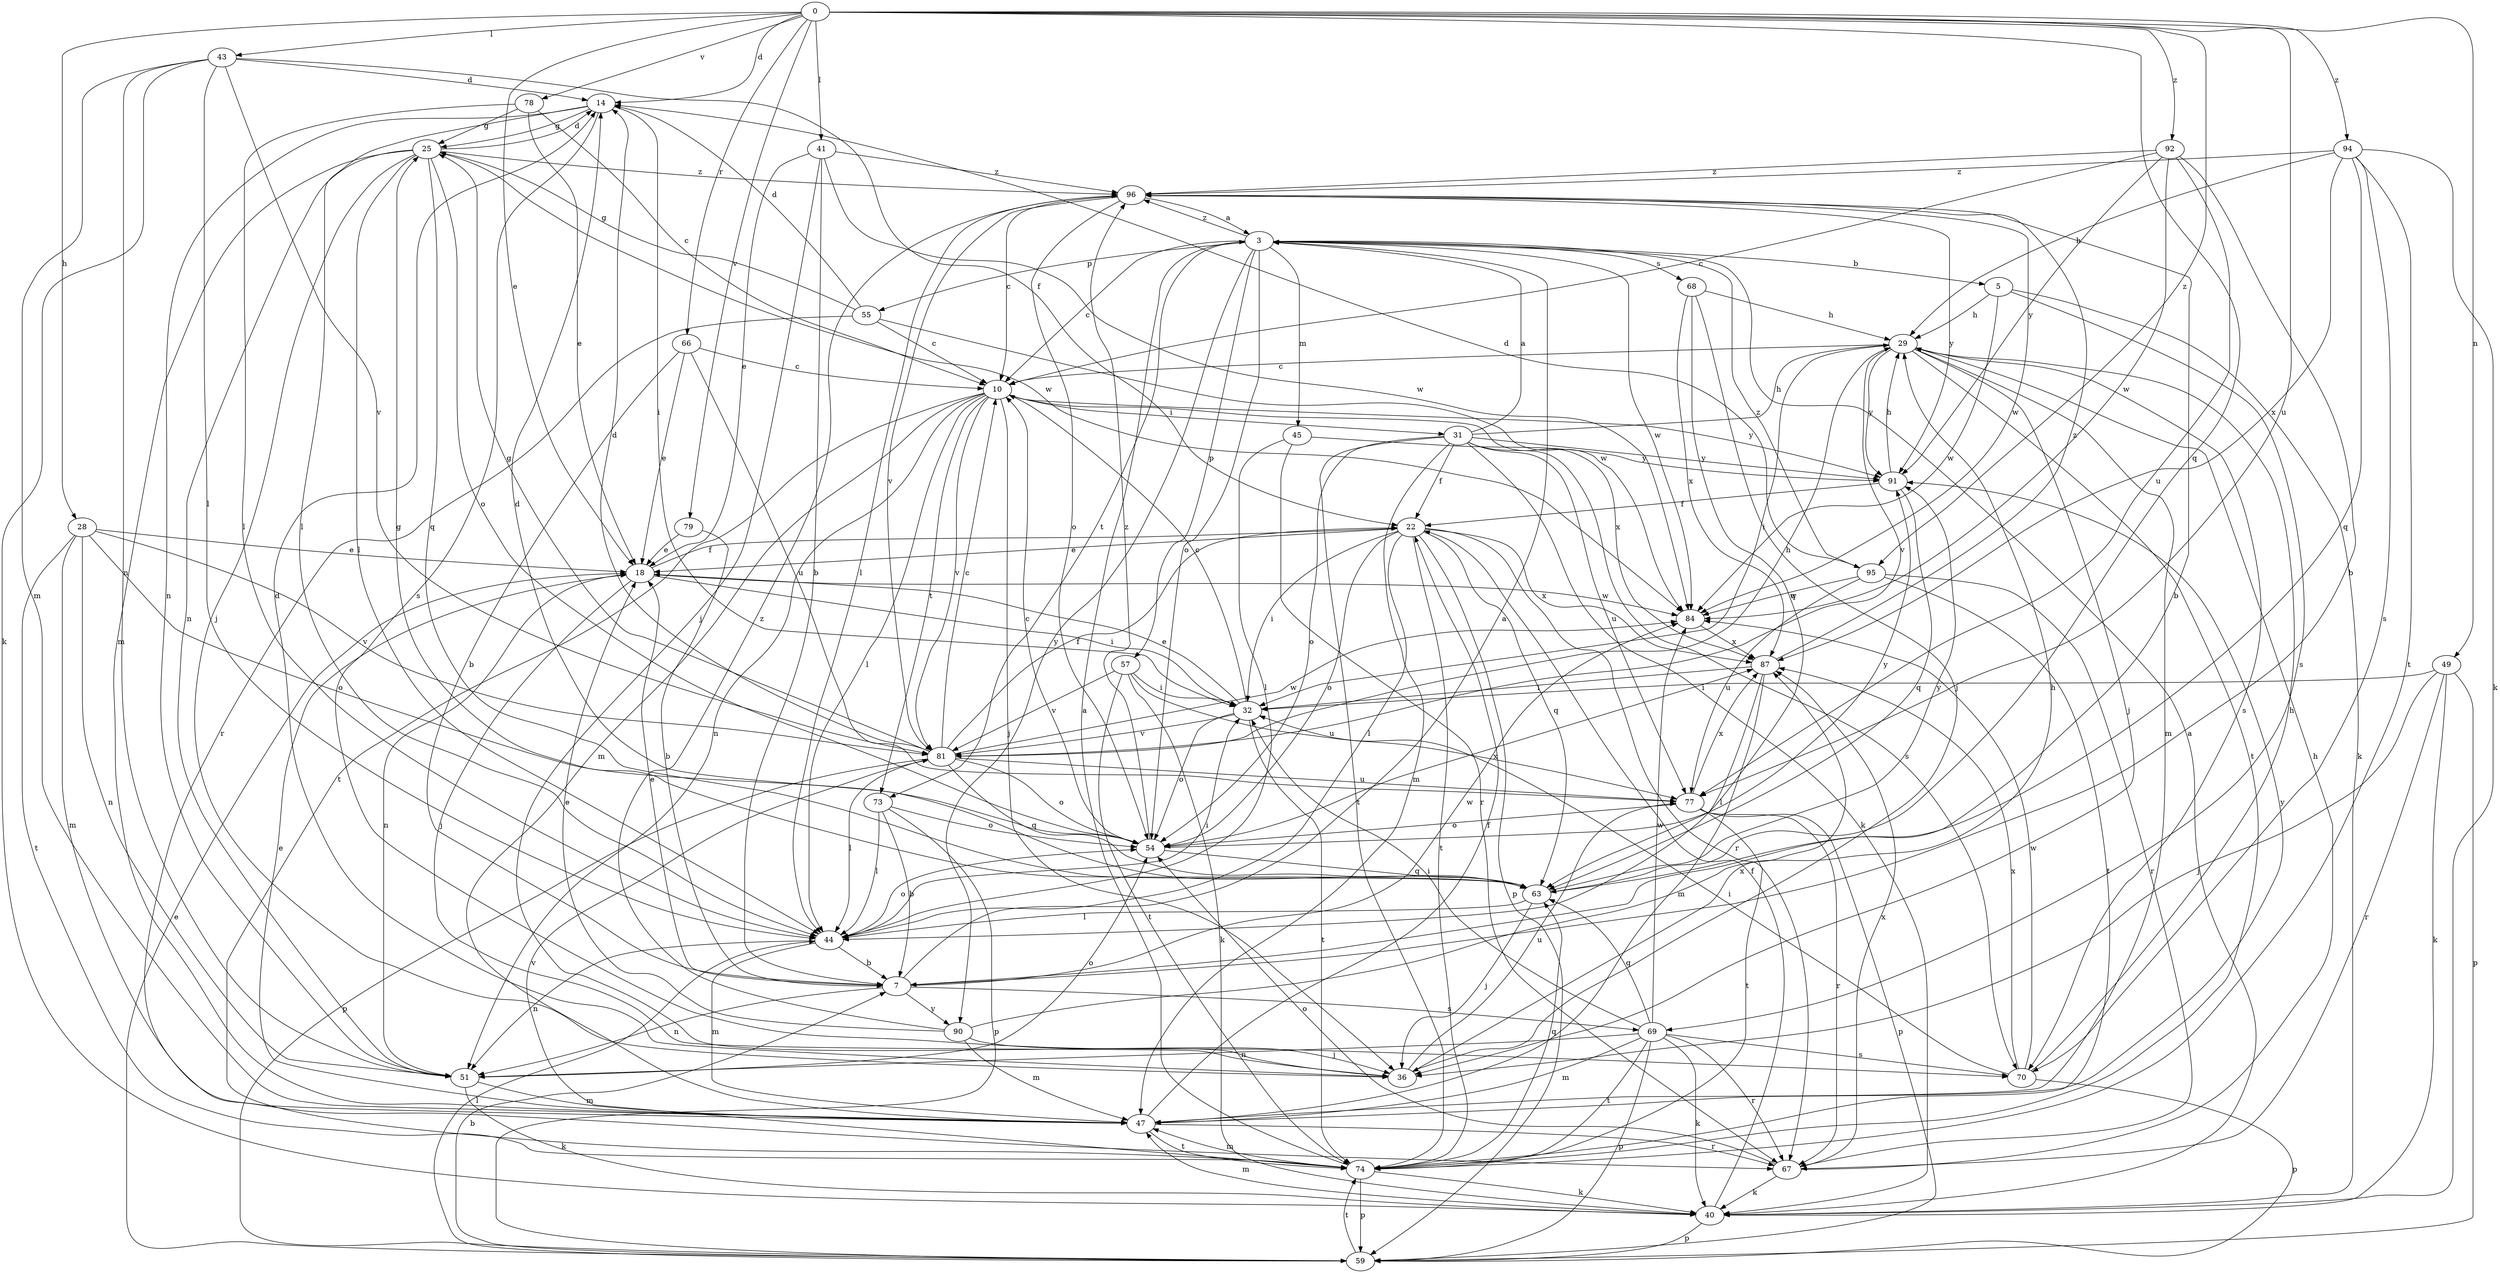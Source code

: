 strict digraph  {
0;
3;
5;
7;
10;
14;
18;
22;
25;
28;
29;
31;
32;
36;
40;
41;
43;
44;
45;
47;
49;
51;
54;
55;
57;
59;
63;
66;
67;
68;
69;
70;
73;
74;
77;
78;
79;
81;
84;
87;
90;
91;
92;
94;
95;
96;
0 -> 14  [label=d];
0 -> 18  [label=e];
0 -> 28  [label=h];
0 -> 41  [label=l];
0 -> 43  [label=l];
0 -> 49  [label=n];
0 -> 63  [label=q];
0 -> 66  [label=r];
0 -> 77  [label=u];
0 -> 78  [label=v];
0 -> 79  [label=v];
0 -> 92  [label=z];
0 -> 94  [label=z];
0 -> 95  [label=z];
3 -> 5  [label=b];
3 -> 10  [label=c];
3 -> 45  [label=m];
3 -> 54  [label=o];
3 -> 55  [label=p];
3 -> 57  [label=p];
3 -> 68  [label=s];
3 -> 73  [label=t];
3 -> 84  [label=w];
3 -> 90  [label=y];
3 -> 95  [label=z];
3 -> 96  [label=z];
5 -> 29  [label=h];
5 -> 40  [label=k];
5 -> 69  [label=s];
5 -> 84  [label=w];
7 -> 3  [label=a];
7 -> 18  [label=e];
7 -> 51  [label=n];
7 -> 69  [label=s];
7 -> 84  [label=w];
7 -> 90  [label=y];
10 -> 31  [label=i];
10 -> 36  [label=j];
10 -> 44  [label=l];
10 -> 47  [label=m];
10 -> 51  [label=n];
10 -> 73  [label=t];
10 -> 74  [label=t];
10 -> 81  [label=v];
10 -> 87  [label=x];
10 -> 91  [label=y];
14 -> 25  [label=g];
14 -> 32  [label=i];
14 -> 44  [label=l];
14 -> 51  [label=n];
14 -> 70  [label=s];
18 -> 22  [label=f];
18 -> 32  [label=i];
18 -> 36  [label=j];
18 -> 51  [label=n];
18 -> 84  [label=w];
22 -> 18  [label=e];
22 -> 32  [label=i];
22 -> 44  [label=l];
22 -> 54  [label=o];
22 -> 59  [label=p];
22 -> 63  [label=q];
22 -> 67  [label=r];
22 -> 74  [label=t];
22 -> 87  [label=x];
25 -> 14  [label=d];
25 -> 36  [label=j];
25 -> 44  [label=l];
25 -> 47  [label=m];
25 -> 51  [label=n];
25 -> 54  [label=o];
25 -> 63  [label=q];
25 -> 84  [label=w];
25 -> 96  [label=z];
28 -> 18  [label=e];
28 -> 47  [label=m];
28 -> 51  [label=n];
28 -> 54  [label=o];
28 -> 74  [label=t];
28 -> 81  [label=v];
29 -> 10  [label=c];
29 -> 32  [label=i];
29 -> 36  [label=j];
29 -> 47  [label=m];
29 -> 70  [label=s];
29 -> 74  [label=t];
29 -> 81  [label=v];
29 -> 91  [label=y];
31 -> 3  [label=a];
31 -> 22  [label=f];
31 -> 29  [label=h];
31 -> 40  [label=k];
31 -> 47  [label=m];
31 -> 54  [label=o];
31 -> 70  [label=s];
31 -> 74  [label=t];
31 -> 77  [label=u];
31 -> 91  [label=y];
32 -> 10  [label=c];
32 -> 18  [label=e];
32 -> 54  [label=o];
32 -> 74  [label=t];
32 -> 81  [label=v];
36 -> 14  [label=d];
36 -> 77  [label=u];
36 -> 87  [label=x];
40 -> 3  [label=a];
40 -> 22  [label=f];
40 -> 47  [label=m];
40 -> 59  [label=p];
41 -> 7  [label=b];
41 -> 18  [label=e];
41 -> 36  [label=j];
41 -> 84  [label=w];
41 -> 96  [label=z];
43 -> 14  [label=d];
43 -> 22  [label=f];
43 -> 40  [label=k];
43 -> 44  [label=l];
43 -> 47  [label=m];
43 -> 51  [label=n];
43 -> 81  [label=v];
44 -> 7  [label=b];
44 -> 32  [label=i];
44 -> 47  [label=m];
44 -> 51  [label=n];
44 -> 54  [label=o];
45 -> 44  [label=l];
45 -> 67  [label=r];
45 -> 91  [label=y];
47 -> 18  [label=e];
47 -> 22  [label=f];
47 -> 67  [label=r];
47 -> 74  [label=t];
47 -> 91  [label=y];
49 -> 32  [label=i];
49 -> 36  [label=j];
49 -> 40  [label=k];
49 -> 59  [label=p];
49 -> 67  [label=r];
51 -> 40  [label=k];
51 -> 47  [label=m];
51 -> 54  [label=o];
54 -> 10  [label=c];
54 -> 63  [label=q];
54 -> 87  [label=x];
54 -> 91  [label=y];
54 -> 96  [label=z];
55 -> 10  [label=c];
55 -> 14  [label=d];
55 -> 25  [label=g];
55 -> 67  [label=r];
55 -> 84  [label=w];
57 -> 32  [label=i];
57 -> 40  [label=k];
57 -> 74  [label=t];
57 -> 77  [label=u];
57 -> 81  [label=v];
59 -> 7  [label=b];
59 -> 18  [label=e];
59 -> 44  [label=l];
59 -> 74  [label=t];
63 -> 14  [label=d];
63 -> 25  [label=g];
63 -> 36  [label=j];
63 -> 44  [label=l];
63 -> 91  [label=y];
66 -> 7  [label=b];
66 -> 10  [label=c];
66 -> 18  [label=e];
66 -> 77  [label=u];
67 -> 29  [label=h];
67 -> 40  [label=k];
67 -> 54  [label=o];
67 -> 87  [label=x];
68 -> 29  [label=h];
68 -> 36  [label=j];
68 -> 63  [label=q];
68 -> 87  [label=x];
69 -> 32  [label=i];
69 -> 40  [label=k];
69 -> 47  [label=m];
69 -> 51  [label=n];
69 -> 59  [label=p];
69 -> 63  [label=q];
69 -> 67  [label=r];
69 -> 70  [label=s];
69 -> 74  [label=t];
69 -> 84  [label=w];
70 -> 29  [label=h];
70 -> 32  [label=i];
70 -> 59  [label=p];
70 -> 84  [label=w];
70 -> 87  [label=x];
73 -> 7  [label=b];
73 -> 44  [label=l];
73 -> 54  [label=o];
73 -> 59  [label=p];
74 -> 3  [label=a];
74 -> 40  [label=k];
74 -> 47  [label=m];
74 -> 59  [label=p];
74 -> 63  [label=q];
74 -> 81  [label=v];
77 -> 54  [label=o];
77 -> 59  [label=p];
77 -> 67  [label=r];
77 -> 74  [label=t];
77 -> 87  [label=x];
78 -> 10  [label=c];
78 -> 18  [label=e];
78 -> 25  [label=g];
78 -> 44  [label=l];
79 -> 7  [label=b];
79 -> 18  [label=e];
81 -> 10  [label=c];
81 -> 14  [label=d];
81 -> 22  [label=f];
81 -> 25  [label=g];
81 -> 29  [label=h];
81 -> 44  [label=l];
81 -> 54  [label=o];
81 -> 59  [label=p];
81 -> 63  [label=q];
81 -> 77  [label=u];
81 -> 84  [label=w];
84 -> 87  [label=x];
87 -> 32  [label=i];
87 -> 44  [label=l];
87 -> 47  [label=m];
87 -> 96  [label=z];
90 -> 18  [label=e];
90 -> 29  [label=h];
90 -> 36  [label=j];
90 -> 47  [label=m];
90 -> 96  [label=z];
91 -> 22  [label=f];
91 -> 29  [label=h];
91 -> 63  [label=q];
92 -> 7  [label=b];
92 -> 10  [label=c];
92 -> 77  [label=u];
92 -> 84  [label=w];
92 -> 91  [label=y];
92 -> 96  [label=z];
94 -> 29  [label=h];
94 -> 40  [label=k];
94 -> 63  [label=q];
94 -> 70  [label=s];
94 -> 74  [label=t];
94 -> 87  [label=x];
94 -> 96  [label=z];
95 -> 14  [label=d];
95 -> 67  [label=r];
95 -> 74  [label=t];
95 -> 77  [label=u];
95 -> 84  [label=w];
96 -> 3  [label=a];
96 -> 7  [label=b];
96 -> 10  [label=c];
96 -> 44  [label=l];
96 -> 54  [label=o];
96 -> 81  [label=v];
96 -> 84  [label=w];
96 -> 91  [label=y];
}
